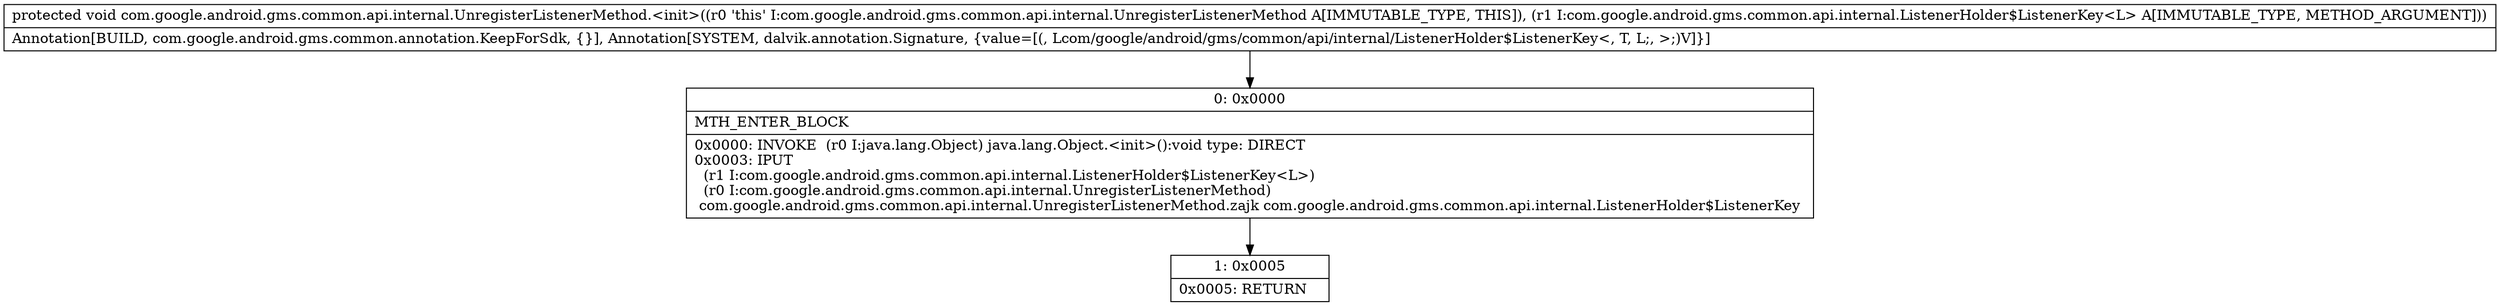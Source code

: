 digraph "CFG forcom.google.android.gms.common.api.internal.UnregisterListenerMethod.\<init\>(Lcom\/google\/android\/gms\/common\/api\/internal\/ListenerHolder$ListenerKey;)V" {
Node_0 [shape=record,label="{0\:\ 0x0000|MTH_ENTER_BLOCK\l|0x0000: INVOKE  (r0 I:java.lang.Object) java.lang.Object.\<init\>():void type: DIRECT \l0x0003: IPUT  \l  (r1 I:com.google.android.gms.common.api.internal.ListenerHolder$ListenerKey\<L\>)\l  (r0 I:com.google.android.gms.common.api.internal.UnregisterListenerMethod)\l com.google.android.gms.common.api.internal.UnregisterListenerMethod.zajk com.google.android.gms.common.api.internal.ListenerHolder$ListenerKey \l}"];
Node_1 [shape=record,label="{1\:\ 0x0005|0x0005: RETURN   \l}"];
MethodNode[shape=record,label="{protected void com.google.android.gms.common.api.internal.UnregisterListenerMethod.\<init\>((r0 'this' I:com.google.android.gms.common.api.internal.UnregisterListenerMethod A[IMMUTABLE_TYPE, THIS]), (r1 I:com.google.android.gms.common.api.internal.ListenerHolder$ListenerKey\<L\> A[IMMUTABLE_TYPE, METHOD_ARGUMENT]))  | Annotation[BUILD, com.google.android.gms.common.annotation.KeepForSdk, \{\}], Annotation[SYSTEM, dalvik.annotation.Signature, \{value=[(, Lcom\/google\/android\/gms\/common\/api\/internal\/ListenerHolder$ListenerKey\<, T, L;, \>;)V]\}]\l}"];
MethodNode -> Node_0;
Node_0 -> Node_1;
}


